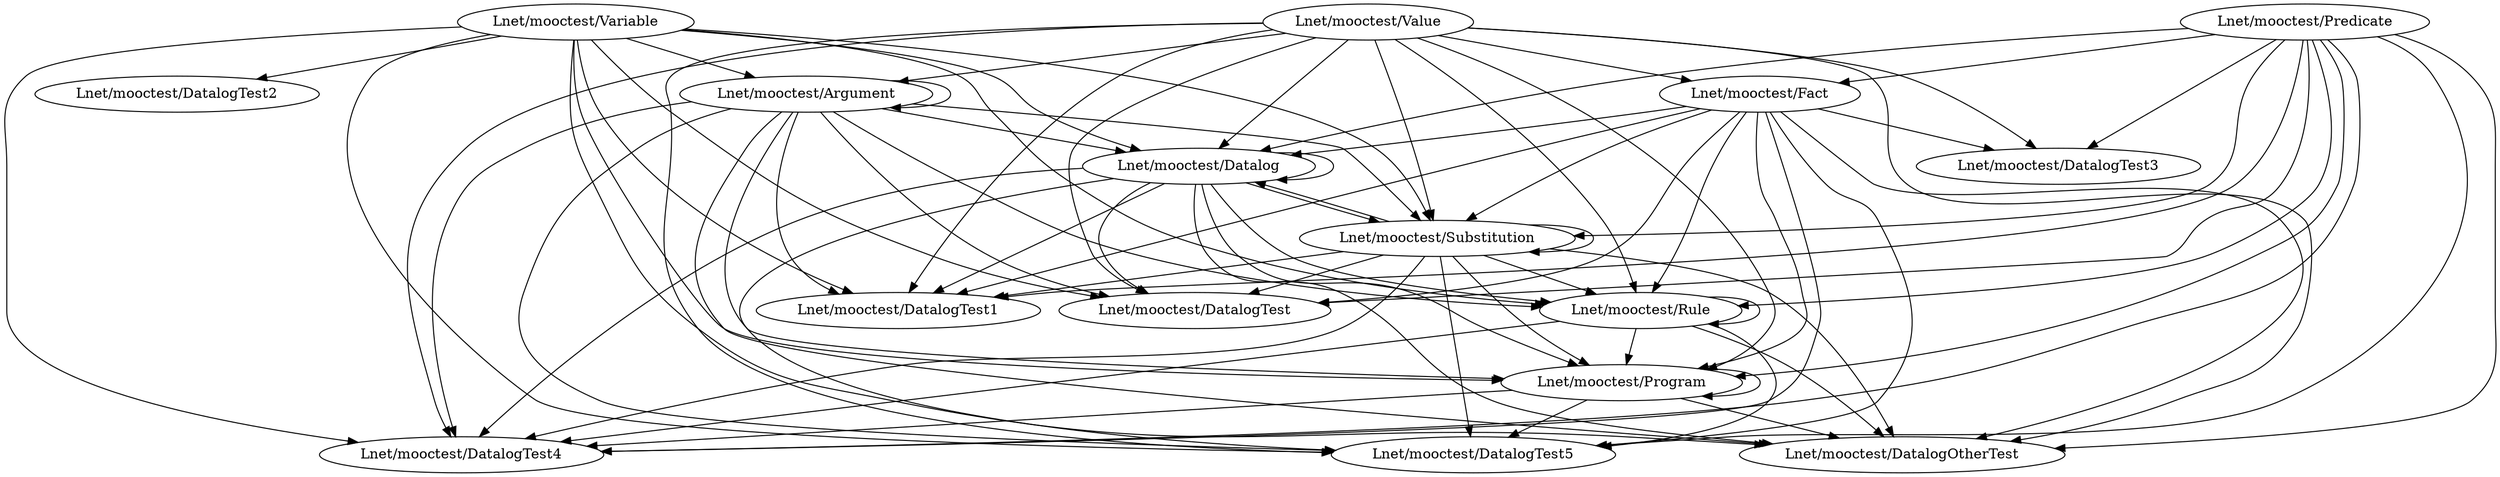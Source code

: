 digraph DataLog_class {
    "Lnet/mooctest/Variable" -> "Lnet/mooctest/DatalogTest2";
    "Lnet/mooctest/Variable" -> "Lnet/mooctest/DatalogOtherTest";
    "Lnet/mooctest/Variable" -> "Lnet/mooctest/DatalogTest1";
    "Lnet/mooctest/Variable" -> "Lnet/mooctest/Argument";
    "Lnet/mooctest/Variable" -> "Lnet/mooctest/Datalog";
    "Lnet/mooctest/Variable" -> "Lnet/mooctest/Rule";
    "Lnet/mooctest/Variable" -> "Lnet/mooctest/Program";
    "Lnet/mooctest/Variable" -> "Lnet/mooctest/DatalogTest4";
    "Lnet/mooctest/Variable" -> "Lnet/mooctest/DatalogTest5";
    "Lnet/mooctest/Variable" -> "Lnet/mooctest/DatalogTest";
    "Lnet/mooctest/Variable" -> "Lnet/mooctest/Substitution";
    "Lnet/mooctest/Argument" -> "Lnet/mooctest/DatalogTest1";
    "Lnet/mooctest/Argument" -> "Lnet/mooctest/Datalog";
    "Lnet/mooctest/Argument" -> "Lnet/mooctest/DatalogTest";
    "Lnet/mooctest/Argument" -> "Lnet/mooctest/DatalogTest4";
    "Lnet/mooctest/Argument" -> "Lnet/mooctest/DatalogOtherTest";
    "Lnet/mooctest/Argument" -> "Lnet/mooctest/DatalogTest5";
    "Lnet/mooctest/Argument" -> "Lnet/mooctest/Substitution";
    "Lnet/mooctest/Argument" -> "Lnet/mooctest/Program";
    "Lnet/mooctest/Argument" -> "Lnet/mooctest/Argument";
    "Lnet/mooctest/Argument" -> "Lnet/mooctest/Rule";
    "Lnet/mooctest/Datalog" -> "Lnet/mooctest/Rule";
    "Lnet/mooctest/Datalog" -> "Lnet/mooctest/Datalog";
    "Lnet/mooctest/Datalog" -> "Lnet/mooctest/DatalogTest";
    "Lnet/mooctest/Datalog" -> "Lnet/mooctest/DatalogTest1";
    "Lnet/mooctest/Datalog" -> "Lnet/mooctest/Substitution";
    "Lnet/mooctest/Datalog" -> "Lnet/mooctest/DatalogOtherTest";
    "Lnet/mooctest/Datalog" -> "Lnet/mooctest/DatalogTest5";
    "Lnet/mooctest/Datalog" -> "Lnet/mooctest/Program";
    "Lnet/mooctest/Datalog" -> "Lnet/mooctest/DatalogTest4";
    "Lnet/mooctest/Substitution" -> "Lnet/mooctest/Datalog";
    "Lnet/mooctest/Substitution" -> "Lnet/mooctest/DatalogOtherTest";
    "Lnet/mooctest/Substitution" -> "Lnet/mooctest/Substitution";
    "Lnet/mooctest/Substitution" -> "Lnet/mooctest/Rule";
    "Lnet/mooctest/Substitution" -> "Lnet/mooctest/Program";
    "Lnet/mooctest/Substitution" -> "Lnet/mooctest/DatalogTest4";
    "Lnet/mooctest/Substitution" -> "Lnet/mooctest/DatalogTest5";
    "Lnet/mooctest/Substitution" -> "Lnet/mooctest/DatalogTest";
    "Lnet/mooctest/Substitution" -> "Lnet/mooctest/DatalogTest1";
    "Lnet/mooctest/Value" -> "Lnet/mooctest/DatalogTest3";
    "Lnet/mooctest/Value" -> "Lnet/mooctest/DatalogTest1";
    "Lnet/mooctest/Value" -> "Lnet/mooctest/DatalogTest4";
    "Lnet/mooctest/Value" -> "Lnet/mooctest/DatalogOtherTest";
    "Lnet/mooctest/Value" -> "Lnet/mooctest/DatalogTest5";
    "Lnet/mooctest/Value" -> "Lnet/mooctest/DatalogTest";
    "Lnet/mooctest/Value" -> "Lnet/mooctest/Datalog";
    "Lnet/mooctest/Value" -> "Lnet/mooctest/Substitution";
    "Lnet/mooctest/Value" -> "Lnet/mooctest/Argument";
    "Lnet/mooctest/Value" -> "Lnet/mooctest/Fact";
    "Lnet/mooctest/Value" -> "Lnet/mooctest/Rule";
    "Lnet/mooctest/Value" -> "Lnet/mooctest/Program";
    "Lnet/mooctest/Rule" -> "Lnet/mooctest/Program";
    "Lnet/mooctest/Rule" -> "Lnet/mooctest/DatalogOtherTest";
    "Lnet/mooctest/Rule" -> "Lnet/mooctest/Rule";
    "Lnet/mooctest/Rule" -> "Lnet/mooctest/DatalogTest4";
    "Lnet/mooctest/Rule" -> "Lnet/mooctest/DatalogTest5";
    "Lnet/mooctest/Fact" -> "Lnet/mooctest/Datalog";
    "Lnet/mooctest/Fact" -> "Lnet/mooctest/Program";
    "Lnet/mooctest/Fact" -> "Lnet/mooctest/DatalogTest3";
    "Lnet/mooctest/Fact" -> "Lnet/mooctest/DatalogTest";
    "Lnet/mooctest/Fact" -> "Lnet/mooctest/DatalogTest4";
    "Lnet/mooctest/Fact" -> "Lnet/mooctest/DatalogTest5";
    "Lnet/mooctest/Fact" -> "Lnet/mooctest/DatalogOtherTest";
    "Lnet/mooctest/Fact" -> "Lnet/mooctest/Rule";
    "Lnet/mooctest/Fact" -> "Lnet/mooctest/DatalogTest1";
    "Lnet/mooctest/Fact" -> "Lnet/mooctest/Substitution";
    "Lnet/mooctest/Predicate" -> "Lnet/mooctest/Datalog";
    "Lnet/mooctest/Predicate" -> "Lnet/mooctest/DatalogOtherTest";
    "Lnet/mooctest/Predicate" -> "Lnet/mooctest/Fact";
    "Lnet/mooctest/Predicate" -> "Lnet/mooctest/DatalogTest3";
    "Lnet/mooctest/Predicate" -> "Lnet/mooctest/DatalogTest1";
    "Lnet/mooctest/Predicate" -> "Lnet/mooctest/DatalogTest";
    "Lnet/mooctest/Predicate" -> "Lnet/mooctest/DatalogTest5";
    "Lnet/mooctest/Predicate" -> "Lnet/mooctest/DatalogTest4";
    "Lnet/mooctest/Predicate" -> "Lnet/mooctest/Rule";
    "Lnet/mooctest/Predicate" -> "Lnet/mooctest/Program";
    "Lnet/mooctest/Predicate" -> "Lnet/mooctest/Substitution";
    "Lnet/mooctest/Program" -> "Lnet/mooctest/DatalogTest4";
    "Lnet/mooctest/Program" -> "Lnet/mooctest/DatalogOtherTest";
    "Lnet/mooctest/Program" -> "Lnet/mooctest/DatalogTest5";
    "Lnet/mooctest/Program" -> "Lnet/mooctest/Program";
}
